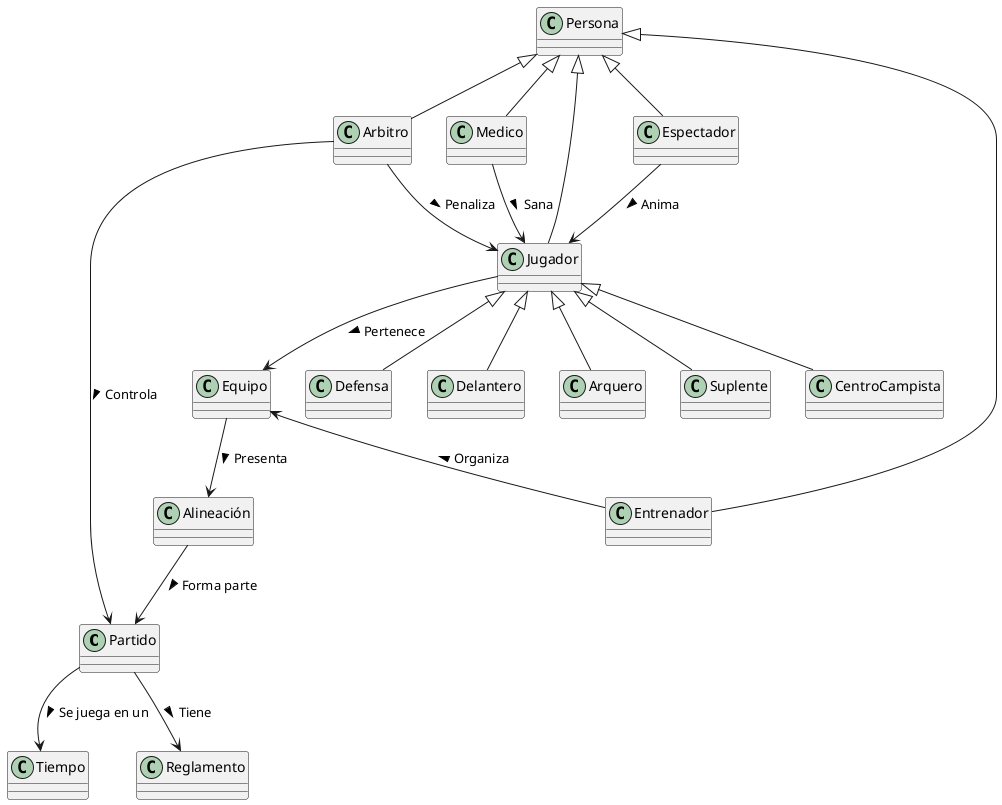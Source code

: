 @startuml

Partido  --> Tiempo: Se juega en un >

Partido --> Reglamento : Tiene >

Medico --> Jugador: Sana >

Equipo --> Alineación : Presenta >

Arbitro --r> Partido : Controla >

Arbitro --> Jugador: Penaliza >

Alineación --> Partido : Forma parte >

Jugador --> Equipo : Pertenece >

Espectador --> Jugador : Anima >

Entrenador --u> Equipo : Organiza >


Persona <|-- Arbitro
Persona <|-- Jugador
Persona <|-- Espectador
Persona <|-- Medico
Persona <|-- Entrenador


Jugador <|-- Defensa
Jugador <|-- Delantero
Jugador <|-- Arquero
Jugador <|-- Suplente
Jugador <|-- CentroCampista

@enduml